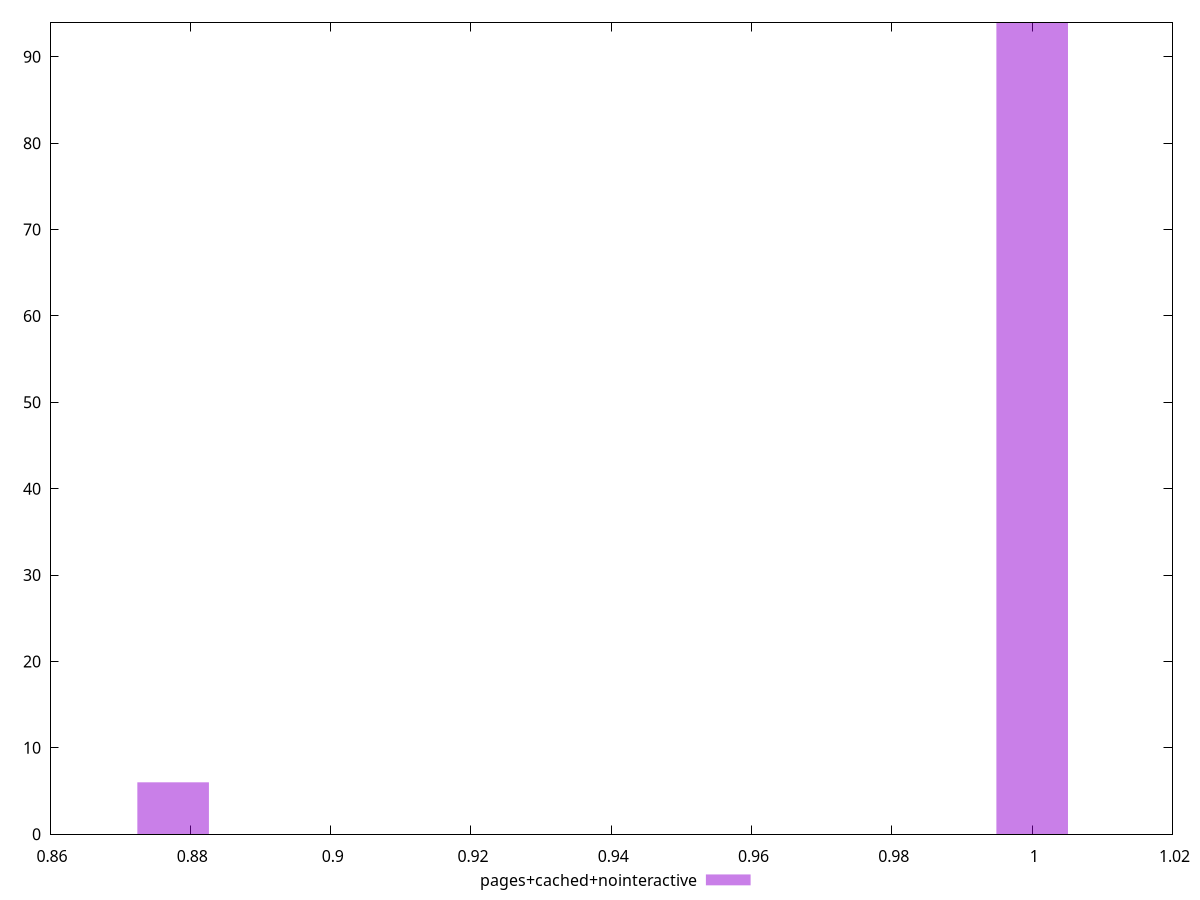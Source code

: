 $_pagesCachedNointeractive <<EOF
0.9999996309641896 94
0.8775506965604113 6
EOF
set key outside below
set terminal pngcairo
set output "report_00005_2020-11-02T22-26-11.212Z/unminified-css/pages+cached+nointeractive//hist.png"
set yrange [0:94]
set boxwidth 0.010204077866981527
set style fill transparent solid 0.5 noborder
plot $_pagesCachedNointeractive title "pages+cached+nointeractive" with boxes ,
